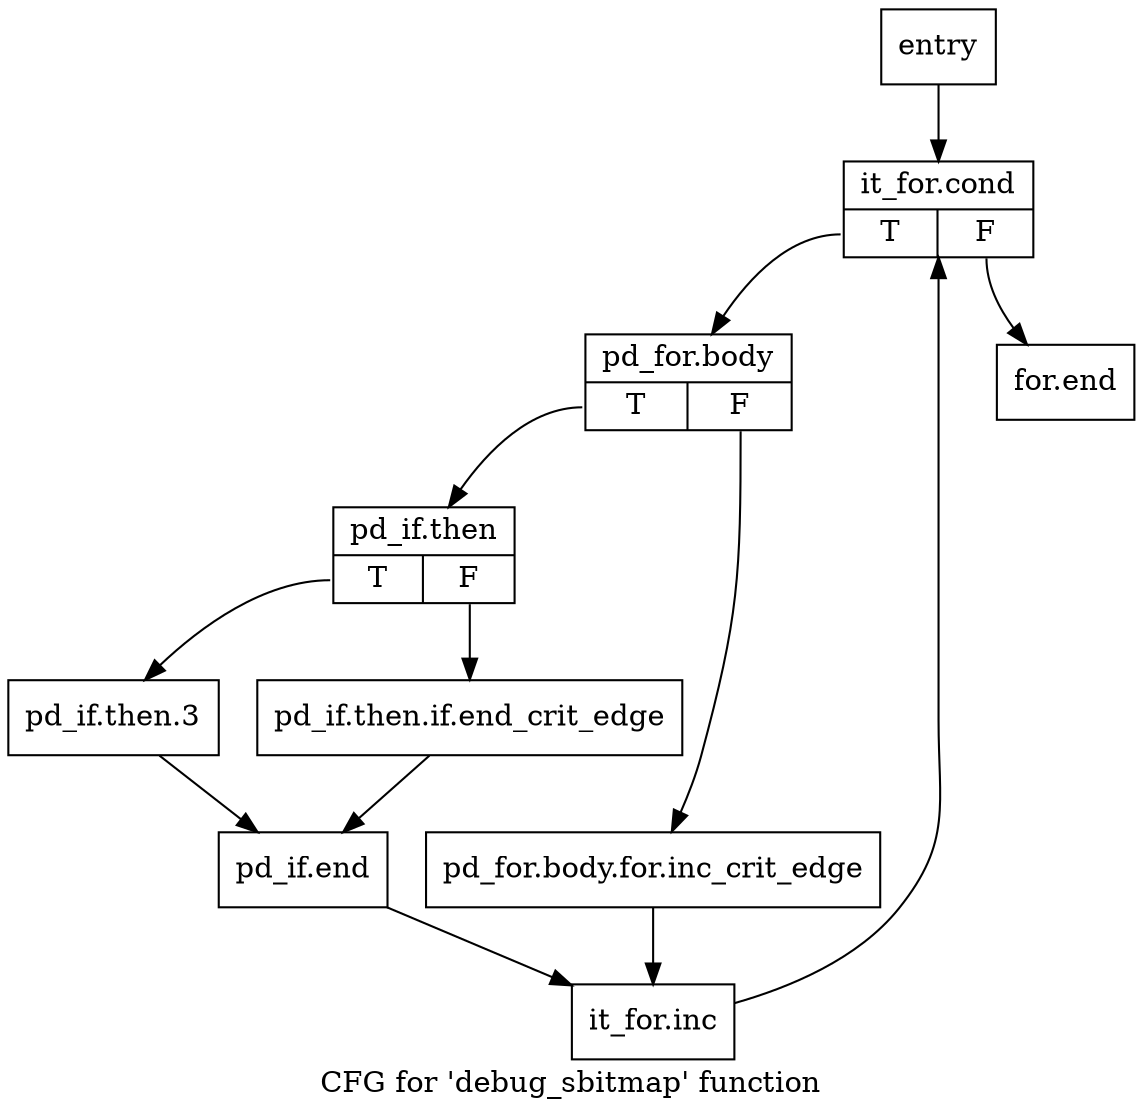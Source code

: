 digraph "CFG for 'debug_sbitmap' function" {
	label="CFG for 'debug_sbitmap' function";

	Node0x8ea0370 [shape=record,label="{entry}"];
	Node0x8ea0370 -> Node0x8ea03c0;
	Node0x8ea03c0 [shape=record,label="{it_for.cond|{<s0>T|<s1>F}}"];
	Node0x8ea03c0:s0 -> Node0x8ea0410;
	Node0x8ea03c0:s1 -> Node0x8ea0640;
	Node0x8ea0410 [shape=record,label="{pd_for.body|{<s0>T|<s1>F}}"];
	Node0x8ea0410:s0 -> Node0x8ea04b0;
	Node0x8ea0410:s1 -> Node0x8ea0460;
	Node0x8ea0460 [shape=record,label="{pd_for.body.for.inc_crit_edge}"];
	Node0x8ea0460 -> Node0x8ea05f0;
	Node0x8ea04b0 [shape=record,label="{pd_if.then|{<s0>T|<s1>F}}"];
	Node0x8ea04b0:s0 -> Node0x8ea0550;
	Node0x8ea04b0:s1 -> Node0x8ea0500;
	Node0x8ea0500 [shape=record,label="{pd_if.then.if.end_crit_edge}"];
	Node0x8ea0500 -> Node0x8ea05a0;
	Node0x8ea0550 [shape=record,label="{pd_if.then.3}"];
	Node0x8ea0550 -> Node0x8ea05a0;
	Node0x8ea05a0 [shape=record,label="{pd_if.end}"];
	Node0x8ea05a0 -> Node0x8ea05f0;
	Node0x8ea05f0 [shape=record,label="{it_for.inc}"];
	Node0x8ea05f0 -> Node0x8ea03c0;
	Node0x8ea0640 [shape=record,label="{for.end}"];
}
